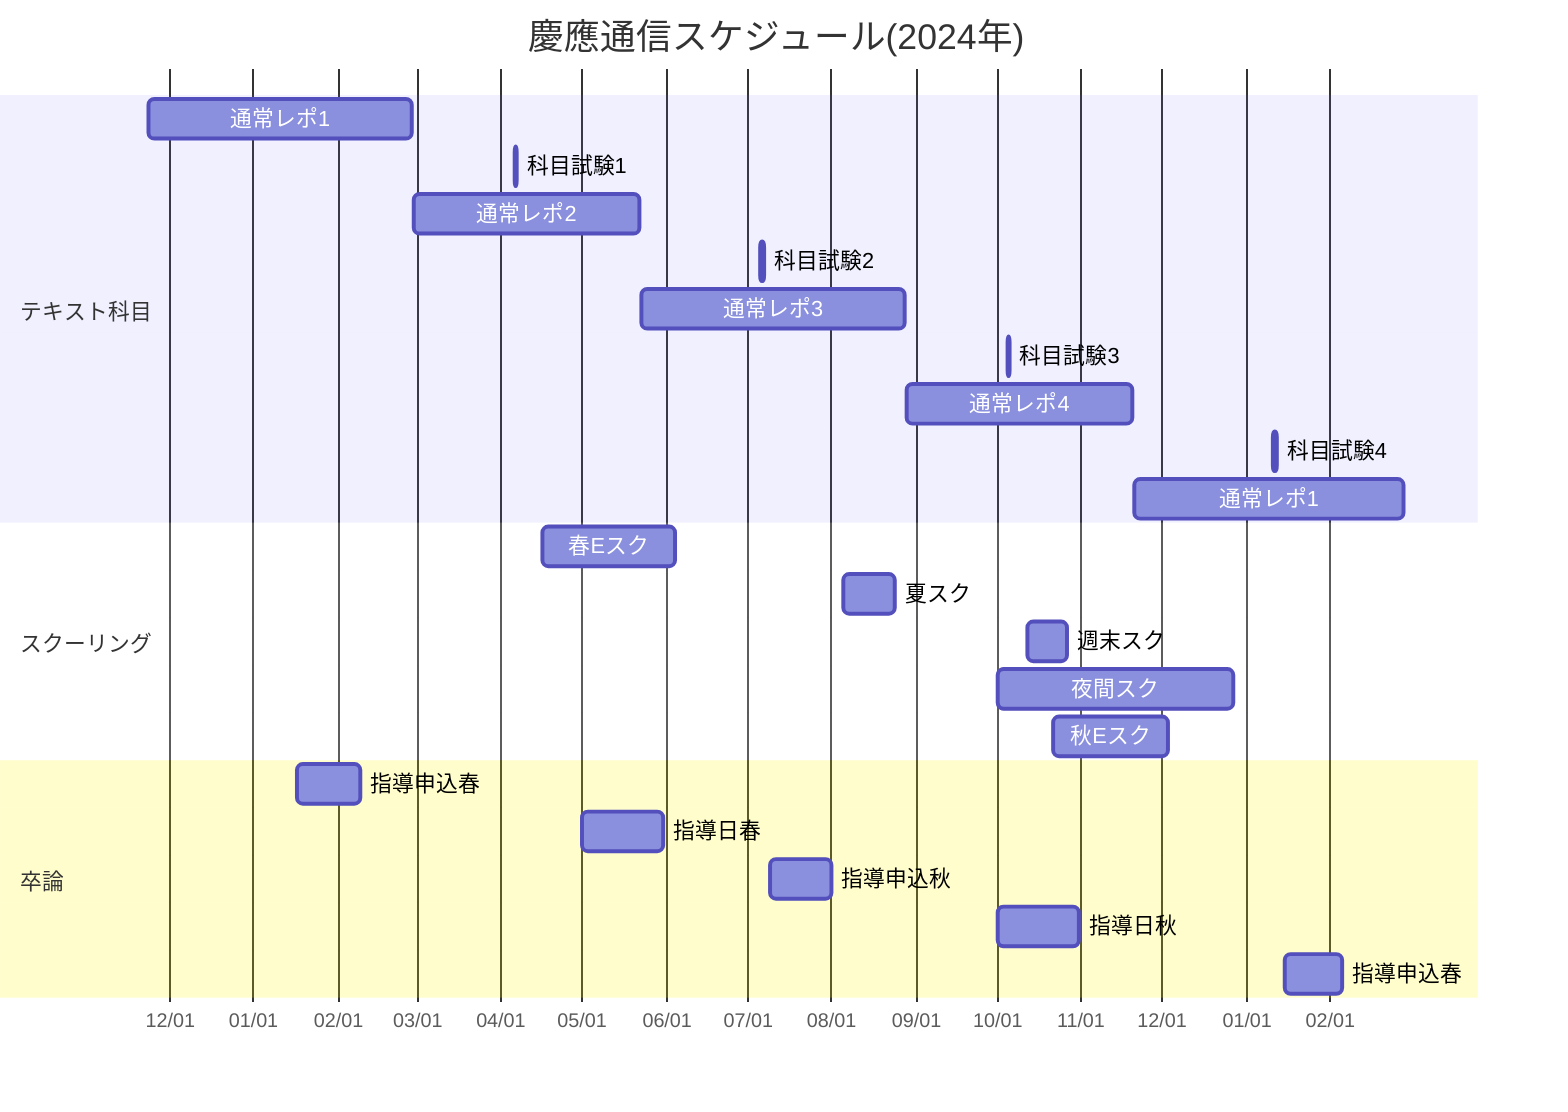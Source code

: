 ﻿gantt
  title 慶應通信スケジュール(2024年)
  dateFormat YY-MM-DD
  axisFormat  %m/%d

  section テキスト科目
  通常レポ1: 23-11-23, 24-02-28
  科目試験1: 24-04-06, 24-04-07
  通常レポ2: 24-02-29, 24-05-22
  科目試験2: 24-07-06, 24-07-07
  通常レポ3: 24-05-23, 24-08-28
  科目試験3: 24-10-05, 24-10-06
  通常レポ4: 24-08-29, 24-11-20
  科目試験4: 25-01-11, 25-01-12
  通常レポ1: 24-11-21, 25-02-28

  section スクーリング
  春Eスク: 24-04-16, 24-06-04
  夏スク: 24-08-05, 24-08-24
  週末スク: 24-10-12, 24-10-27
  夜間スク: 24-10-01, 24-12-27
  秋Eスク: 24-10-22, 24-12-03

  section 卒論
  指導申込春: 24-01-17, 24-02-09
  指導日春: 24-05-01, 24-05-31
  指導申込秋: 24-07-09, 24-08-01
  指導日秋: 24-10-01, 24-10-31
  指導申込春: 25-01-15, 25-02-05